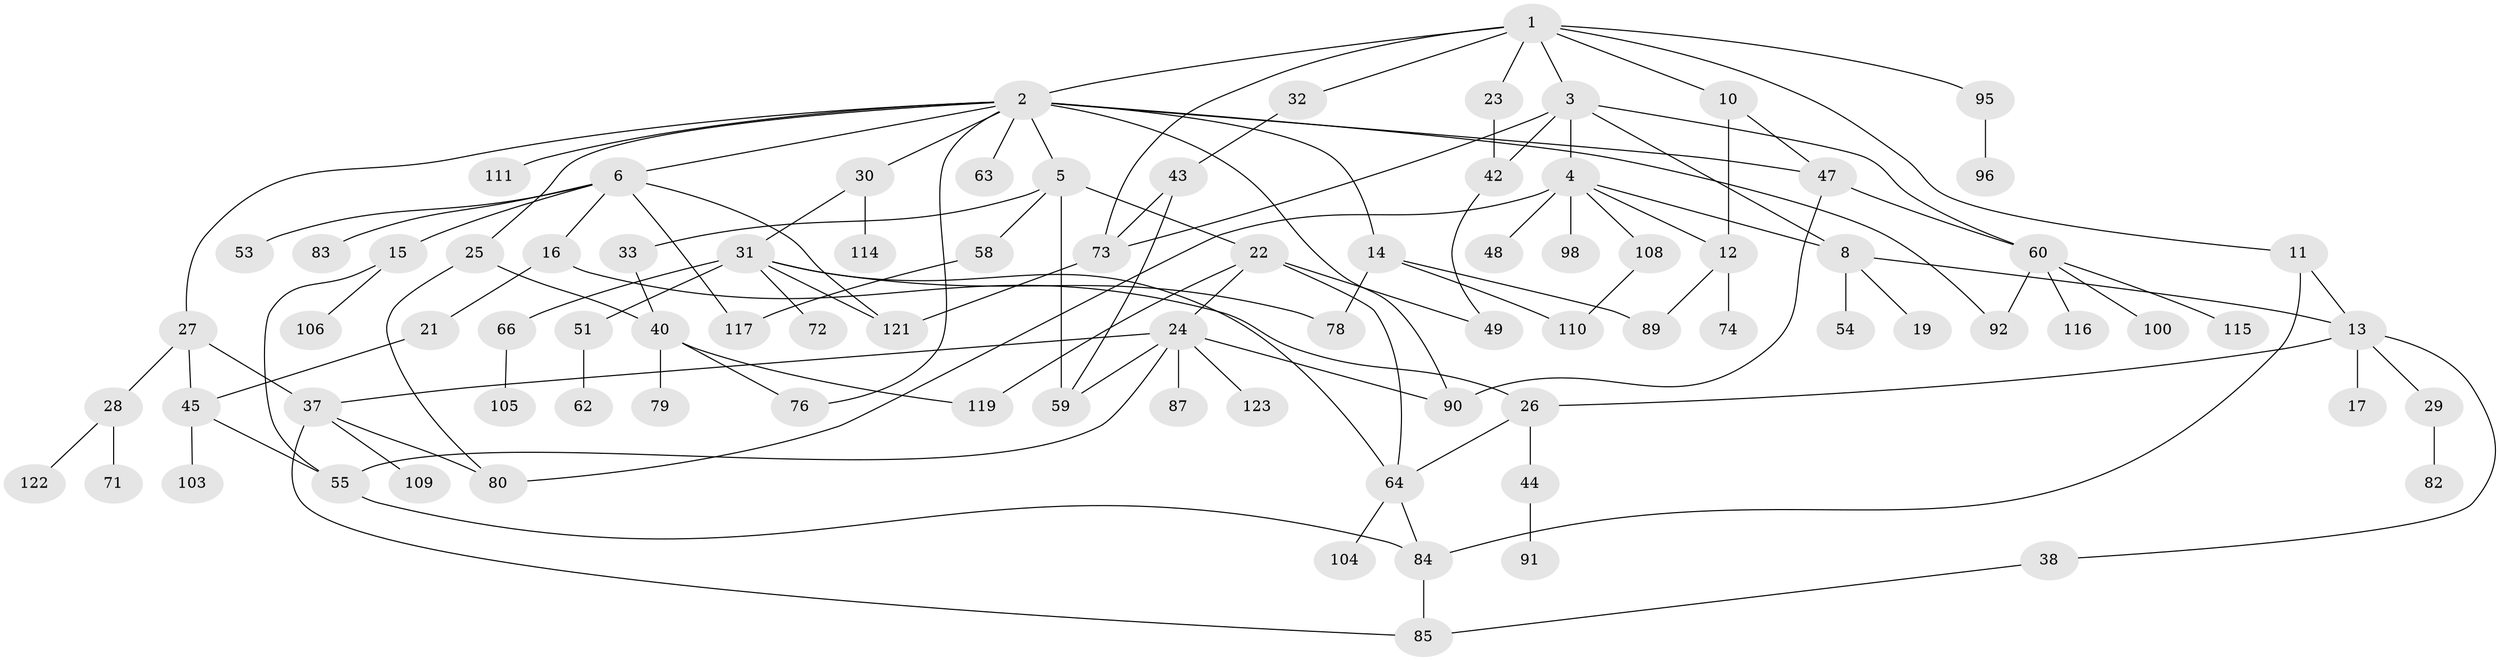 // Generated by graph-tools (version 1.1) at 2025/51/02/27/25 19:51:37]
// undirected, 87 vertices, 122 edges
graph export_dot {
graph [start="1"]
  node [color=gray90,style=filled];
  1 [super="+36"];
  2 [super="+18"];
  3 [super="+41"];
  4 [super="+77"];
  5 [super="+9"];
  6 [super="+7"];
  8 [super="+34"];
  10;
  11 [super="+101"];
  12 [super="+35"];
  13 [super="+20"];
  14 [super="+102"];
  15 [super="+88"];
  16;
  17 [super="+65"];
  19;
  21;
  22 [super="+113"];
  23 [super="+75"];
  24 [super="+46"];
  25;
  26 [super="+39"];
  27 [super="+50"];
  28 [super="+70"];
  29;
  30;
  31 [super="+56"];
  32;
  33;
  37 [super="+97"];
  38;
  40 [super="+52"];
  42 [super="+67"];
  43 [super="+61"];
  44;
  45 [super="+86"];
  47 [super="+112"];
  48;
  49 [super="+94"];
  51 [super="+69"];
  53;
  54 [super="+57"];
  55 [super="+68"];
  58;
  59;
  60 [super="+93"];
  62;
  63;
  64 [super="+81"];
  66;
  71;
  72;
  73;
  74;
  76;
  78 [super="+118"];
  79;
  80;
  82;
  83;
  84 [super="+99"];
  85;
  87;
  89;
  90;
  91;
  92;
  95 [super="+107"];
  96;
  98;
  100;
  103;
  104;
  105;
  106;
  108;
  109;
  110 [super="+120"];
  111;
  114;
  115;
  116;
  117;
  119;
  121;
  122;
  123;
  1 -- 2;
  1 -- 3;
  1 -- 10;
  1 -- 11;
  1 -- 23;
  1 -- 32;
  1 -- 73;
  1 -- 95;
  2 -- 5 [weight=2];
  2 -- 6;
  2 -- 14;
  2 -- 25;
  2 -- 30;
  2 -- 76;
  2 -- 111;
  2 -- 90;
  2 -- 27;
  2 -- 92;
  2 -- 63;
  2 -- 47;
  3 -- 4;
  3 -- 73;
  3 -- 8;
  3 -- 60;
  3 -- 42;
  4 -- 8;
  4 -- 48 [weight=2];
  4 -- 12;
  4 -- 80;
  4 -- 98;
  4 -- 108;
  5 -- 22;
  5 -- 33;
  5 -- 58;
  5 -- 59;
  6 -- 15;
  6 -- 16;
  6 -- 53;
  6 -- 83;
  6 -- 121;
  6 -- 117;
  8 -- 13;
  8 -- 19;
  8 -- 54;
  10 -- 12;
  10 -- 47;
  11 -- 84;
  11 -- 13;
  12 -- 74;
  12 -- 89;
  13 -- 17;
  13 -- 38;
  13 -- 26;
  13 -- 29;
  14 -- 89;
  14 -- 110;
  14 -- 78;
  15 -- 106;
  15 -- 55;
  16 -- 21;
  16 -- 26;
  21 -- 45;
  22 -- 24;
  22 -- 64;
  22 -- 119;
  22 -- 49;
  23 -- 42;
  24 -- 55;
  24 -- 87;
  24 -- 90;
  24 -- 59;
  24 -- 123;
  24 -- 37;
  25 -- 40;
  25 -- 80;
  26 -- 44;
  26 -- 64;
  27 -- 28;
  27 -- 37;
  27 -- 45;
  28 -- 122;
  28 -- 71;
  29 -- 82;
  30 -- 31;
  30 -- 114;
  31 -- 51;
  31 -- 72;
  31 -- 78;
  31 -- 121;
  31 -- 66;
  31 -- 64;
  32 -- 43;
  33 -- 40;
  37 -- 80;
  37 -- 109;
  37 -- 85;
  38 -- 85;
  40 -- 79;
  40 -- 119;
  40 -- 76;
  42 -- 49;
  43 -- 73;
  43 -- 59;
  44 -- 91;
  45 -- 103;
  45 -- 55;
  47 -- 90;
  47 -- 60;
  51 -- 62;
  55 -- 84;
  58 -- 117;
  60 -- 100;
  60 -- 115;
  60 -- 92;
  60 -- 116;
  64 -- 84;
  64 -- 104;
  66 -- 105;
  73 -- 121;
  84 -- 85;
  95 -- 96;
  108 -- 110;
}
